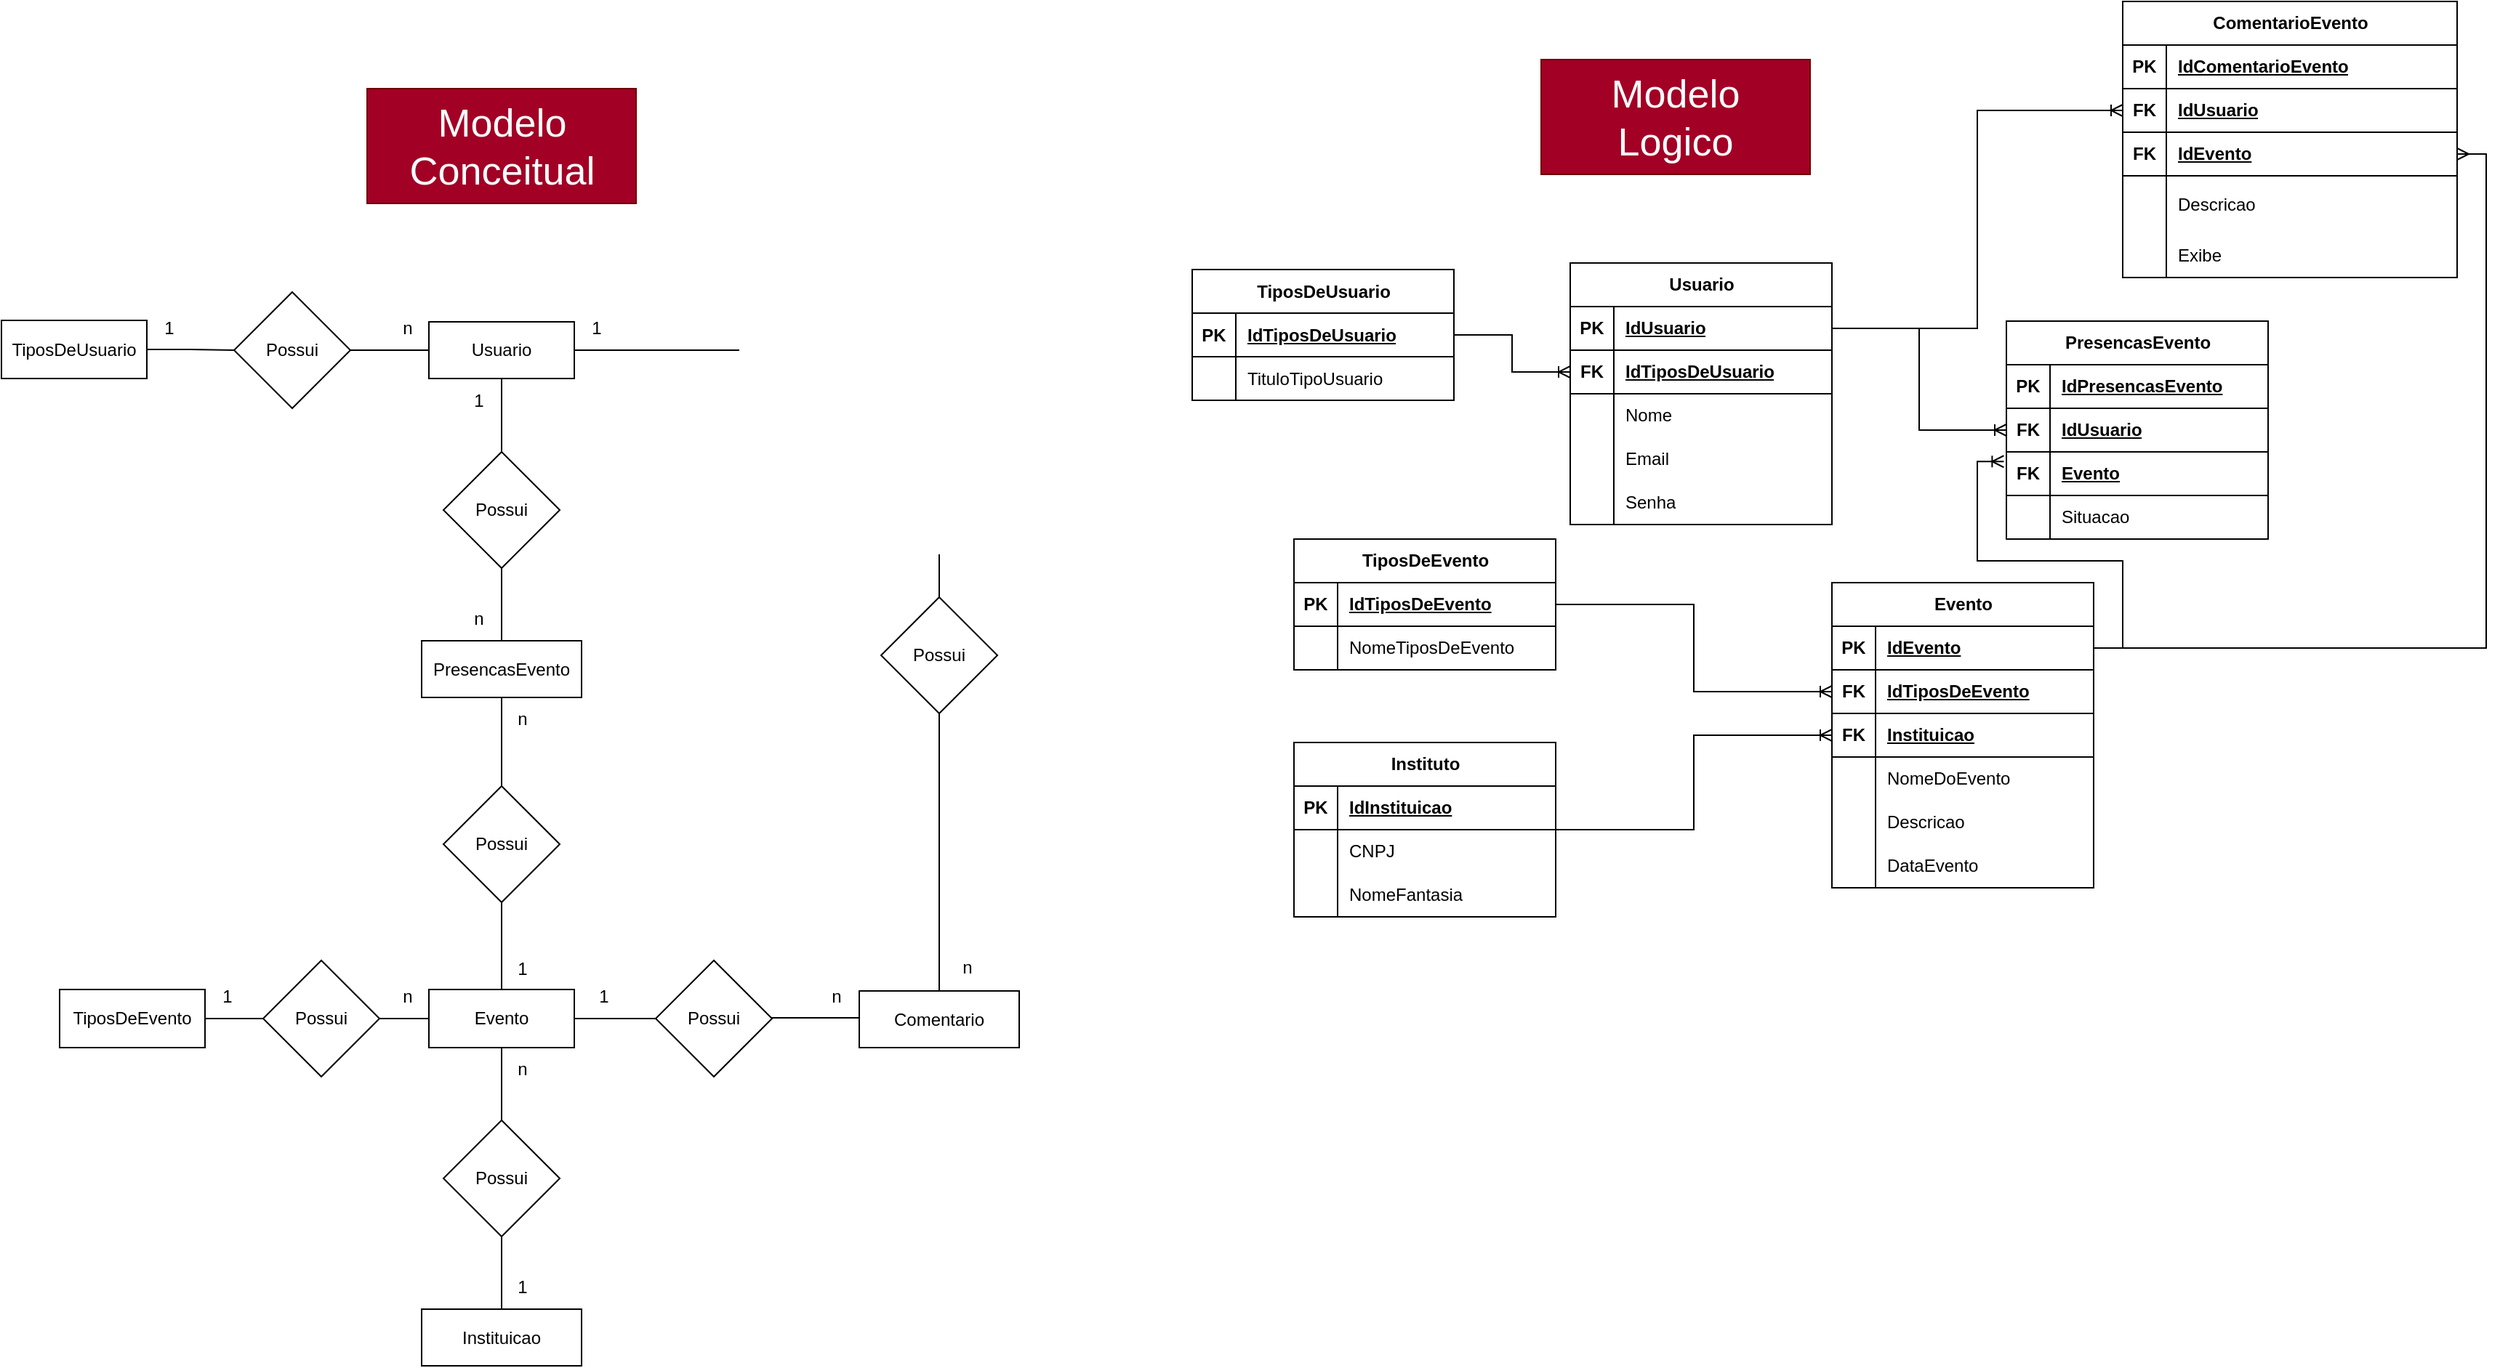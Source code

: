 <mxfile version="21.6.8" type="github">
  <diagram name="Página-1" id="d8sDsqXTczpJX6G6QmKE">
    <mxGraphModel dx="1439" dy="692" grid="1" gridSize="10" guides="1" tooltips="1" connect="1" arrows="1" fold="1" page="1" pageScale="1" pageWidth="827" pageHeight="1169" math="0" shadow="0">
      <root>
        <mxCell id="0" />
        <mxCell id="1" parent="0" />
        <mxCell id="JLOCqqnXtTtNqi-atfXU-24" style="edgeStyle=orthogonalEdgeStyle;rounded=0;orthogonalLoop=1;jettySize=auto;html=1;entryX=0.5;entryY=0;entryDx=0;entryDy=0;endArrow=none;endFill=0;" parent="1" source="JLOCqqnXtTtNqi-atfXU-1" target="JLOCqqnXtTtNqi-atfXU-23" edge="1">
          <mxGeometry relative="1" as="geometry" />
        </mxCell>
        <mxCell id="JLOCqqnXtTtNqi-atfXU-42" style="edgeStyle=orthogonalEdgeStyle;rounded=0;orthogonalLoop=1;jettySize=auto;html=1;entryX=0.5;entryY=0;entryDx=0;entryDy=0;endArrow=none;endFill=0;" parent="1" source="JLOCqqnXtTtNqi-atfXU-1" target="JLOCqqnXtTtNqi-atfXU-41" edge="1">
          <mxGeometry relative="1" as="geometry" />
        </mxCell>
        <mxCell id="JLOCqqnXtTtNqi-atfXU-1" value="Usuario" style="whiteSpace=wrap;html=1;align=center;" parent="1" vertex="1">
          <mxGeometry x="365" y="220.5" width="100" height="39" as="geometry" />
        </mxCell>
        <mxCell id="JLOCqqnXtTtNqi-atfXU-21" style="edgeStyle=orthogonalEdgeStyle;rounded=0;orthogonalLoop=1;jettySize=auto;html=1;endArrow=none;endFill=0;" parent="1" source="JLOCqqnXtTtNqi-atfXU-2" target="JLOCqqnXtTtNqi-atfXU-17" edge="1">
          <mxGeometry relative="1" as="geometry" />
        </mxCell>
        <mxCell id="JLOCqqnXtTtNqi-atfXU-2" value="TiposDeUsuario" style="whiteSpace=wrap;html=1;align=center;" parent="1" vertex="1">
          <mxGeometry x="71" y="219.5" width="100" height="40" as="geometry" />
        </mxCell>
        <mxCell id="JLOCqqnXtTtNqi-atfXU-30" style="edgeStyle=orthogonalEdgeStyle;rounded=0;orthogonalLoop=1;jettySize=auto;html=1;endArrow=none;endFill=0;" parent="1" source="JLOCqqnXtTtNqi-atfXU-3" target="JLOCqqnXtTtNqi-atfXU-29" edge="1">
          <mxGeometry relative="1" as="geometry" />
        </mxCell>
        <mxCell id="JLOCqqnXtTtNqi-atfXU-36" style="edgeStyle=orthogonalEdgeStyle;rounded=0;orthogonalLoop=1;jettySize=auto;html=1;entryX=0.5;entryY=0;entryDx=0;entryDy=0;endArrow=none;endFill=0;" parent="1" source="JLOCqqnXtTtNqi-atfXU-3" target="JLOCqqnXtTtNqi-atfXU-35" edge="1">
          <mxGeometry relative="1" as="geometry" />
        </mxCell>
        <mxCell id="JLOCqqnXtTtNqi-atfXU-3" value="Evento" style="whiteSpace=wrap;html=1;align=center;" parent="1" vertex="1">
          <mxGeometry x="365" y="680" width="100" height="40" as="geometry" />
        </mxCell>
        <mxCell id="JLOCqqnXtTtNqi-atfXU-31" style="edgeStyle=orthogonalEdgeStyle;rounded=0;orthogonalLoop=1;jettySize=auto;html=1;endArrow=none;endFill=0;" parent="1" source="JLOCqqnXtTtNqi-atfXU-4" target="JLOCqqnXtTtNqi-atfXU-29" edge="1">
          <mxGeometry relative="1" as="geometry" />
        </mxCell>
        <mxCell id="JLOCqqnXtTtNqi-atfXU-4" value="TiposDeEvento" style="whiteSpace=wrap;html=1;align=center;" parent="1" vertex="1">
          <mxGeometry x="111" y="680" width="100" height="40" as="geometry" />
        </mxCell>
        <mxCell id="JLOCqqnXtTtNqi-atfXU-27" style="edgeStyle=orthogonalEdgeStyle;rounded=0;orthogonalLoop=1;jettySize=auto;html=1;entryX=0.5;entryY=0;entryDx=0;entryDy=0;endArrow=none;endFill=0;" parent="1" source="JLOCqqnXtTtNqi-atfXU-5" target="JLOCqqnXtTtNqi-atfXU-26" edge="1">
          <mxGeometry relative="1" as="geometry" />
        </mxCell>
        <mxCell id="JLOCqqnXtTtNqi-atfXU-5" value="PresencasEvento" style="whiteSpace=wrap;html=1;align=center;" parent="1" vertex="1">
          <mxGeometry x="360" y="440" width="110" height="39" as="geometry" />
        </mxCell>
        <mxCell id="JLOCqqnXtTtNqi-atfXU-37" style="edgeStyle=orthogonalEdgeStyle;rounded=0;orthogonalLoop=1;jettySize=auto;html=1;entryX=0.5;entryY=1;entryDx=0;entryDy=0;endArrow=none;endFill=0;" parent="1" source="JLOCqqnXtTtNqi-atfXU-6" target="JLOCqqnXtTtNqi-atfXU-35" edge="1">
          <mxGeometry relative="1" as="geometry" />
        </mxCell>
        <mxCell id="JLOCqqnXtTtNqi-atfXU-6" value="Instituicao" style="whiteSpace=wrap;html=1;align=center;" parent="1" vertex="1">
          <mxGeometry x="360" y="900" width="110" height="39" as="geometry" />
        </mxCell>
        <mxCell id="JLOCqqnXtTtNqi-atfXU-40" style="edgeStyle=orthogonalEdgeStyle;rounded=0;orthogonalLoop=1;jettySize=auto;html=1;endArrow=none;endFill=0;" parent="1" target="JLOCqqnXtTtNqi-atfXU-38" edge="1">
          <mxGeometry relative="1" as="geometry">
            <mxPoint x="661" y="699.524" as="sourcePoint" />
          </mxGeometry>
        </mxCell>
        <mxCell id="JLOCqqnXtTtNqi-atfXU-16" value="Comentario" style="whiteSpace=wrap;html=1;align=center;" parent="1" vertex="1">
          <mxGeometry x="661" y="681" width="110" height="39" as="geometry" />
        </mxCell>
        <mxCell id="JLOCqqnXtTtNqi-atfXU-22" style="edgeStyle=orthogonalEdgeStyle;rounded=0;orthogonalLoop=1;jettySize=auto;html=1;endArrow=none;endFill=0;" parent="1" source="JLOCqqnXtTtNqi-atfXU-17" target="JLOCqqnXtTtNqi-atfXU-1" edge="1">
          <mxGeometry relative="1" as="geometry" />
        </mxCell>
        <mxCell id="JLOCqqnXtTtNqi-atfXU-17" value="Possui" style="rhombus;whiteSpace=wrap;html=1;" parent="1" vertex="1">
          <mxGeometry x="231" y="200" width="80" height="80" as="geometry" />
        </mxCell>
        <mxCell id="JLOCqqnXtTtNqi-atfXU-25" style="edgeStyle=orthogonalEdgeStyle;rounded=0;orthogonalLoop=1;jettySize=auto;html=1;entryX=0.5;entryY=0;entryDx=0;entryDy=0;endArrow=none;endFill=0;" parent="1" source="JLOCqqnXtTtNqi-atfXU-23" target="JLOCqqnXtTtNqi-atfXU-5" edge="1">
          <mxGeometry relative="1" as="geometry" />
        </mxCell>
        <mxCell id="JLOCqqnXtTtNqi-atfXU-23" value="Possui" style="rhombus;whiteSpace=wrap;html=1;" parent="1" vertex="1">
          <mxGeometry x="375" y="310" width="80" height="80" as="geometry" />
        </mxCell>
        <mxCell id="JLOCqqnXtTtNqi-atfXU-28" style="edgeStyle=orthogonalEdgeStyle;rounded=0;orthogonalLoop=1;jettySize=auto;html=1;endArrow=none;endFill=0;" parent="1" source="JLOCqqnXtTtNqi-atfXU-26" target="JLOCqqnXtTtNqi-atfXU-3" edge="1">
          <mxGeometry relative="1" as="geometry" />
        </mxCell>
        <mxCell id="JLOCqqnXtTtNqi-atfXU-26" value="Possui" style="rhombus;whiteSpace=wrap;html=1;" parent="1" vertex="1">
          <mxGeometry x="375" y="540" width="80" height="80" as="geometry" />
        </mxCell>
        <mxCell id="JLOCqqnXtTtNqi-atfXU-29" value="Possui" style="rhombus;whiteSpace=wrap;html=1;" parent="1" vertex="1">
          <mxGeometry x="251" y="660" width="80" height="80" as="geometry" />
        </mxCell>
        <mxCell id="JLOCqqnXtTtNqi-atfXU-35" value="Possui" style="rhombus;whiteSpace=wrap;html=1;" parent="1" vertex="1">
          <mxGeometry x="375" y="770" width="80" height="80" as="geometry" />
        </mxCell>
        <mxCell id="JLOCqqnXtTtNqi-atfXU-39" style="edgeStyle=orthogonalEdgeStyle;rounded=0;orthogonalLoop=1;jettySize=auto;html=1;entryX=1;entryY=0.5;entryDx=0;entryDy=0;endArrow=none;endFill=0;" parent="1" source="JLOCqqnXtTtNqi-atfXU-38" target="JLOCqqnXtTtNqi-atfXU-3" edge="1">
          <mxGeometry relative="1" as="geometry" />
        </mxCell>
        <mxCell id="JLOCqqnXtTtNqi-atfXU-38" value="Possui" style="rhombus;whiteSpace=wrap;html=1;" parent="1" vertex="1">
          <mxGeometry x="521" y="660" width="80" height="80" as="geometry" />
        </mxCell>
        <mxCell id="JLOCqqnXtTtNqi-atfXU-43" style="edgeStyle=orthogonalEdgeStyle;rounded=0;orthogonalLoop=1;jettySize=auto;html=1;endArrow=none;endFill=0;entryX=0.5;entryY=0;entryDx=0;entryDy=0;" parent="1" source="JLOCqqnXtTtNqi-atfXU-41" target="JLOCqqnXtTtNqi-atfXU-16" edge="1">
          <mxGeometry relative="1" as="geometry">
            <mxPoint x="716" y="640" as="targetPoint" />
          </mxGeometry>
        </mxCell>
        <mxCell id="JLOCqqnXtTtNqi-atfXU-41" value="Possui" style="rhombus;whiteSpace=wrap;html=1;" parent="1" vertex="1">
          <mxGeometry x="676" y="410" width="80" height="80" as="geometry" />
        </mxCell>
        <mxCell id="JLOCqqnXtTtNqi-atfXU-157" value="n" style="text;html=1;align=center;verticalAlign=middle;resizable=0;points=[];autosize=1;strokeColor=none;fillColor=none;" parent="1" vertex="1">
          <mxGeometry x="335" y="210" width="30" height="30" as="geometry" />
        </mxCell>
        <mxCell id="JLOCqqnXtTtNqi-atfXU-158" value="1" style="text;html=1;align=center;verticalAlign=middle;resizable=0;points=[];autosize=1;strokeColor=none;fillColor=none;" parent="1" vertex="1">
          <mxGeometry x="171" y="210" width="30" height="30" as="geometry" />
        </mxCell>
        <mxCell id="JLOCqqnXtTtNqi-atfXU-160" value="n" style="text;html=1;align=center;verticalAlign=middle;resizable=0;points=[];autosize=1;strokeColor=none;fillColor=none;" parent="1" vertex="1">
          <mxGeometry x="384" y="410" width="30" height="30" as="geometry" />
        </mxCell>
        <mxCell id="JLOCqqnXtTtNqi-atfXU-161" value="1" style="text;html=1;align=center;verticalAlign=middle;resizable=0;points=[];autosize=1;strokeColor=none;fillColor=none;" parent="1" vertex="1">
          <mxGeometry x="384" y="259.5" width="30" height="30" as="geometry" />
        </mxCell>
        <mxCell id="JLOCqqnXtTtNqi-atfXU-162" value="n" style="text;html=1;align=center;verticalAlign=middle;resizable=0;points=[];autosize=1;strokeColor=none;fillColor=none;" parent="1" vertex="1">
          <mxGeometry x="414" y="479" width="30" height="30" as="geometry" />
        </mxCell>
        <mxCell id="JLOCqqnXtTtNqi-atfXU-163" value="1" style="text;html=1;align=center;verticalAlign=middle;resizable=0;points=[];autosize=1;strokeColor=none;fillColor=none;" parent="1" vertex="1">
          <mxGeometry x="414" y="651" width="30" height="30" as="geometry" />
        </mxCell>
        <mxCell id="JLOCqqnXtTtNqi-atfXU-164" value="n" style="text;html=1;align=center;verticalAlign=middle;resizable=0;points=[];autosize=1;strokeColor=none;fillColor=none;" parent="1" vertex="1">
          <mxGeometry x="335" y="670" width="30" height="30" as="geometry" />
        </mxCell>
        <mxCell id="JLOCqqnXtTtNqi-atfXU-165" value="1" style="text;html=1;align=center;verticalAlign=middle;resizable=0;points=[];autosize=1;strokeColor=none;fillColor=none;" parent="1" vertex="1">
          <mxGeometry x="211" y="670" width="30" height="30" as="geometry" />
        </mxCell>
        <mxCell id="JLOCqqnXtTtNqi-atfXU-166" value="1" style="text;html=1;align=center;verticalAlign=middle;resizable=0;points=[];autosize=1;strokeColor=none;fillColor=none;" parent="1" vertex="1">
          <mxGeometry x="414" y="870" width="30" height="30" as="geometry" />
        </mxCell>
        <mxCell id="JLOCqqnXtTtNqi-atfXU-167" value="n" style="text;html=1;align=center;verticalAlign=middle;resizable=0;points=[];autosize=1;strokeColor=none;fillColor=none;" parent="1" vertex="1">
          <mxGeometry x="413.5" y="720" width="30" height="30" as="geometry" />
        </mxCell>
        <mxCell id="JLOCqqnXtTtNqi-atfXU-168" value="n" style="text;html=1;align=center;verticalAlign=middle;resizable=0;points=[];autosize=1;strokeColor=none;fillColor=none;" parent="1" vertex="1">
          <mxGeometry x="630" y="670" width="30" height="30" as="geometry" />
        </mxCell>
        <mxCell id="JLOCqqnXtTtNqi-atfXU-170" value="1" style="text;html=1;align=center;verticalAlign=middle;resizable=0;points=[];autosize=1;strokeColor=none;fillColor=none;" parent="1" vertex="1">
          <mxGeometry x="470" y="670" width="30" height="30" as="geometry" />
        </mxCell>
        <mxCell id="JLOCqqnXtTtNqi-atfXU-171" value="1" style="text;html=1;align=center;verticalAlign=middle;resizable=0;points=[];autosize=1;strokeColor=none;fillColor=none;" parent="1" vertex="1">
          <mxGeometry x="465" y="210" width="30" height="30" as="geometry" />
        </mxCell>
        <mxCell id="JLOCqqnXtTtNqi-atfXU-172" value="n" style="text;html=1;align=center;verticalAlign=middle;resizable=0;points=[];autosize=1;strokeColor=none;fillColor=none;" parent="1" vertex="1">
          <mxGeometry x="720" y="650" width="30" height="30" as="geometry" />
        </mxCell>
        <mxCell id="JLOCqqnXtTtNqi-atfXU-173" value="Modelo Conceitual" style="whiteSpace=wrap;html=1;align=center;fontSize=27;fillColor=#a20025;fontColor=#ffffff;strokeColor=#6F0000;" parent="1" vertex="1">
          <mxGeometry x="322.5" y="60" width="185" height="79" as="geometry" />
        </mxCell>
        <mxCell id="JLOCqqnXtTtNqi-atfXU-175" value="TiposDeUsuario" style="shape=table;startSize=30;container=1;collapsible=1;childLayout=tableLayout;fixedRows=1;rowLines=0;fontStyle=1;align=center;resizeLast=1;html=1;" parent="1" vertex="1">
          <mxGeometry x="890" y="184.5" width="180" height="90" as="geometry" />
        </mxCell>
        <mxCell id="JLOCqqnXtTtNqi-atfXU-176" value="" style="shape=tableRow;horizontal=0;startSize=0;swimlaneHead=0;swimlaneBody=0;fillColor=none;collapsible=0;dropTarget=0;points=[[0,0.5],[1,0.5]];portConstraint=eastwest;top=0;left=0;right=0;bottom=1;" parent="JLOCqqnXtTtNqi-atfXU-175" vertex="1">
          <mxGeometry y="30" width="180" height="30" as="geometry" />
        </mxCell>
        <mxCell id="JLOCqqnXtTtNqi-atfXU-177" value="PK" style="shape=partialRectangle;connectable=0;fillColor=none;top=0;left=0;bottom=0;right=0;fontStyle=1;overflow=hidden;whiteSpace=wrap;html=1;" parent="JLOCqqnXtTtNqi-atfXU-176" vertex="1">
          <mxGeometry width="30" height="30" as="geometry">
            <mxRectangle width="30" height="30" as="alternateBounds" />
          </mxGeometry>
        </mxCell>
        <mxCell id="JLOCqqnXtTtNqi-atfXU-178" value="IdTiposDeUsuario" style="shape=partialRectangle;connectable=0;fillColor=none;top=0;left=0;bottom=0;right=0;align=left;spacingLeft=6;fontStyle=5;overflow=hidden;whiteSpace=wrap;html=1;" parent="JLOCqqnXtTtNqi-atfXU-176" vertex="1">
          <mxGeometry x="30" width="150" height="30" as="geometry">
            <mxRectangle width="150" height="30" as="alternateBounds" />
          </mxGeometry>
        </mxCell>
        <mxCell id="JLOCqqnXtTtNqi-atfXU-188" style="shape=tableRow;horizontal=0;startSize=0;swimlaneHead=0;swimlaneBody=0;fillColor=none;collapsible=0;dropTarget=0;points=[[0,0.5],[1,0.5]];portConstraint=eastwest;top=0;left=0;right=0;bottom=0;" parent="JLOCqqnXtTtNqi-atfXU-175" vertex="1">
          <mxGeometry y="60" width="180" height="30" as="geometry" />
        </mxCell>
        <mxCell id="JLOCqqnXtTtNqi-atfXU-189" style="shape=partialRectangle;connectable=0;fillColor=none;top=0;left=0;bottom=0;right=0;editable=1;overflow=hidden;whiteSpace=wrap;html=1;" parent="JLOCqqnXtTtNqi-atfXU-188" vertex="1">
          <mxGeometry width="30" height="30" as="geometry">
            <mxRectangle width="30" height="30" as="alternateBounds" />
          </mxGeometry>
        </mxCell>
        <mxCell id="JLOCqqnXtTtNqi-atfXU-190" value="TituloTipoUsuario" style="shape=partialRectangle;connectable=0;fillColor=none;top=0;left=0;bottom=0;right=0;align=left;spacingLeft=6;overflow=hidden;whiteSpace=wrap;html=1;" parent="JLOCqqnXtTtNqi-atfXU-188" vertex="1">
          <mxGeometry x="30" width="150" height="30" as="geometry">
            <mxRectangle width="150" height="30" as="alternateBounds" />
          </mxGeometry>
        </mxCell>
        <mxCell id="JLOCqqnXtTtNqi-atfXU-191" value="Usuario" style="shape=table;startSize=30;container=1;collapsible=1;childLayout=tableLayout;fixedRows=1;rowLines=0;fontStyle=1;align=center;resizeLast=1;html=1;" parent="1" vertex="1">
          <mxGeometry x="1150" y="180" width="180" height="180" as="geometry" />
        </mxCell>
        <mxCell id="JLOCqqnXtTtNqi-atfXU-192" value="" style="shape=tableRow;horizontal=0;startSize=0;swimlaneHead=0;swimlaneBody=0;fillColor=none;collapsible=0;dropTarget=0;points=[[0,0.5],[1,0.5]];portConstraint=eastwest;top=0;left=0;right=0;bottom=1;" parent="JLOCqqnXtTtNqi-atfXU-191" vertex="1">
          <mxGeometry y="30" width="180" height="30" as="geometry" />
        </mxCell>
        <mxCell id="JLOCqqnXtTtNqi-atfXU-193" value="PK" style="shape=partialRectangle;connectable=0;fillColor=none;top=0;left=0;bottom=0;right=0;fontStyle=1;overflow=hidden;whiteSpace=wrap;html=1;" parent="JLOCqqnXtTtNqi-atfXU-192" vertex="1">
          <mxGeometry width="30" height="30" as="geometry">
            <mxRectangle width="30" height="30" as="alternateBounds" />
          </mxGeometry>
        </mxCell>
        <mxCell id="JLOCqqnXtTtNqi-atfXU-194" value="IdUsuario" style="shape=partialRectangle;connectable=0;fillColor=none;top=0;left=0;bottom=0;right=0;align=left;spacingLeft=6;fontStyle=5;overflow=hidden;whiteSpace=wrap;html=1;" parent="JLOCqqnXtTtNqi-atfXU-192" vertex="1">
          <mxGeometry x="30" width="150" height="30" as="geometry">
            <mxRectangle width="150" height="30" as="alternateBounds" />
          </mxGeometry>
        </mxCell>
        <mxCell id="JLOCqqnXtTtNqi-atfXU-201" style="shape=tableRow;horizontal=0;startSize=0;swimlaneHead=0;swimlaneBody=0;fillColor=none;collapsible=0;dropTarget=0;points=[[0,0.5],[1,0.5]];portConstraint=eastwest;top=0;left=0;right=0;bottom=1;" parent="JLOCqqnXtTtNqi-atfXU-191" vertex="1">
          <mxGeometry y="60" width="180" height="30" as="geometry" />
        </mxCell>
        <mxCell id="JLOCqqnXtTtNqi-atfXU-202" value="FK" style="shape=partialRectangle;connectable=0;fillColor=none;top=0;left=0;bottom=0;right=0;fontStyle=1;overflow=hidden;whiteSpace=wrap;html=1;" parent="JLOCqqnXtTtNqi-atfXU-201" vertex="1">
          <mxGeometry width="30" height="30" as="geometry">
            <mxRectangle width="30" height="30" as="alternateBounds" />
          </mxGeometry>
        </mxCell>
        <mxCell id="JLOCqqnXtTtNqi-atfXU-203" value="IdTiposDeUsuario" style="shape=partialRectangle;connectable=0;fillColor=none;top=0;left=0;bottom=0;right=0;align=left;spacingLeft=6;fontStyle=5;overflow=hidden;whiteSpace=wrap;html=1;" parent="JLOCqqnXtTtNqi-atfXU-201" vertex="1">
          <mxGeometry x="30" width="150" height="30" as="geometry">
            <mxRectangle width="150" height="30" as="alternateBounds" />
          </mxGeometry>
        </mxCell>
        <mxCell id="JLOCqqnXtTtNqi-atfXU-195" style="shape=tableRow;horizontal=0;startSize=0;swimlaneHead=0;swimlaneBody=0;fillColor=none;collapsible=0;dropTarget=0;points=[[0,0.5],[1,0.5]];portConstraint=eastwest;top=0;left=0;right=0;bottom=0;" parent="JLOCqqnXtTtNqi-atfXU-191" vertex="1">
          <mxGeometry y="90" width="180" height="30" as="geometry" />
        </mxCell>
        <mxCell id="JLOCqqnXtTtNqi-atfXU-196" style="shape=partialRectangle;connectable=0;fillColor=none;top=0;left=0;bottom=0;right=0;editable=1;overflow=hidden;whiteSpace=wrap;html=1;" parent="JLOCqqnXtTtNqi-atfXU-195" vertex="1">
          <mxGeometry width="30" height="30" as="geometry">
            <mxRectangle width="30" height="30" as="alternateBounds" />
          </mxGeometry>
        </mxCell>
        <mxCell id="JLOCqqnXtTtNqi-atfXU-197" value="Nome" style="shape=partialRectangle;connectable=0;fillColor=none;top=0;left=0;bottom=0;right=0;align=left;spacingLeft=6;overflow=hidden;whiteSpace=wrap;html=1;" parent="JLOCqqnXtTtNqi-atfXU-195" vertex="1">
          <mxGeometry x="30" width="150" height="30" as="geometry">
            <mxRectangle width="150" height="30" as="alternateBounds" />
          </mxGeometry>
        </mxCell>
        <mxCell id="JLOCqqnXtTtNqi-atfXU-217" style="shape=tableRow;horizontal=0;startSize=0;swimlaneHead=0;swimlaneBody=0;fillColor=none;collapsible=0;dropTarget=0;points=[[0,0.5],[1,0.5]];portConstraint=eastwest;top=0;left=0;right=0;bottom=0;" parent="JLOCqqnXtTtNqi-atfXU-191" vertex="1">
          <mxGeometry y="120" width="180" height="30" as="geometry" />
        </mxCell>
        <mxCell id="JLOCqqnXtTtNqi-atfXU-218" style="shape=partialRectangle;connectable=0;fillColor=none;top=0;left=0;bottom=0;right=0;editable=1;overflow=hidden;whiteSpace=wrap;html=1;" parent="JLOCqqnXtTtNqi-atfXU-217" vertex="1">
          <mxGeometry width="30" height="30" as="geometry">
            <mxRectangle width="30" height="30" as="alternateBounds" />
          </mxGeometry>
        </mxCell>
        <mxCell id="JLOCqqnXtTtNqi-atfXU-219" value="Email" style="shape=partialRectangle;connectable=0;fillColor=none;top=0;left=0;bottom=0;right=0;align=left;spacingLeft=6;overflow=hidden;whiteSpace=wrap;html=1;" parent="JLOCqqnXtTtNqi-atfXU-217" vertex="1">
          <mxGeometry x="30" width="150" height="30" as="geometry">
            <mxRectangle width="150" height="30" as="alternateBounds" />
          </mxGeometry>
        </mxCell>
        <mxCell id="JLOCqqnXtTtNqi-atfXU-220" style="shape=tableRow;horizontal=0;startSize=0;swimlaneHead=0;swimlaneBody=0;fillColor=none;collapsible=0;dropTarget=0;points=[[0,0.5],[1,0.5]];portConstraint=eastwest;top=0;left=0;right=0;bottom=0;" parent="JLOCqqnXtTtNqi-atfXU-191" vertex="1">
          <mxGeometry y="150" width="180" height="30" as="geometry" />
        </mxCell>
        <mxCell id="JLOCqqnXtTtNqi-atfXU-221" style="shape=partialRectangle;connectable=0;fillColor=none;top=0;left=0;bottom=0;right=0;editable=1;overflow=hidden;whiteSpace=wrap;html=1;" parent="JLOCqqnXtTtNqi-atfXU-220" vertex="1">
          <mxGeometry width="30" height="30" as="geometry">
            <mxRectangle width="30" height="30" as="alternateBounds" />
          </mxGeometry>
        </mxCell>
        <mxCell id="JLOCqqnXtTtNqi-atfXU-222" value="Senha" style="shape=partialRectangle;connectable=0;fillColor=none;top=0;left=0;bottom=0;right=0;align=left;spacingLeft=6;overflow=hidden;whiteSpace=wrap;html=1;" parent="JLOCqqnXtTtNqi-atfXU-220" vertex="1">
          <mxGeometry x="30" width="150" height="30" as="geometry">
            <mxRectangle width="150" height="30" as="alternateBounds" />
          </mxGeometry>
        </mxCell>
        <mxCell id="JLOCqqnXtTtNqi-atfXU-207" value="PresencasEvento" style="shape=table;startSize=30;container=1;collapsible=1;childLayout=tableLayout;fixedRows=1;rowLines=0;fontStyle=1;align=center;resizeLast=1;html=1;" parent="1" vertex="1">
          <mxGeometry x="1450" y="220" width="180" height="150" as="geometry" />
        </mxCell>
        <mxCell id="JLOCqqnXtTtNqi-atfXU-208" value="" style="shape=tableRow;horizontal=0;startSize=0;swimlaneHead=0;swimlaneBody=0;fillColor=none;collapsible=0;dropTarget=0;points=[[0,0.5],[1,0.5]];portConstraint=eastwest;top=0;left=0;right=0;bottom=1;" parent="JLOCqqnXtTtNqi-atfXU-207" vertex="1">
          <mxGeometry y="30" width="180" height="30" as="geometry" />
        </mxCell>
        <mxCell id="JLOCqqnXtTtNqi-atfXU-209" value="PK" style="shape=partialRectangle;connectable=0;fillColor=none;top=0;left=0;bottom=0;right=0;fontStyle=1;overflow=hidden;whiteSpace=wrap;html=1;" parent="JLOCqqnXtTtNqi-atfXU-208" vertex="1">
          <mxGeometry width="30" height="30" as="geometry">
            <mxRectangle width="30" height="30" as="alternateBounds" />
          </mxGeometry>
        </mxCell>
        <mxCell id="JLOCqqnXtTtNqi-atfXU-210" value="IdPresencasEvento" style="shape=partialRectangle;connectable=0;fillColor=none;top=0;left=0;bottom=0;right=0;align=left;spacingLeft=6;fontStyle=5;overflow=hidden;whiteSpace=wrap;html=1;" parent="JLOCqqnXtTtNqi-atfXU-208" vertex="1">
          <mxGeometry x="30" width="150" height="30" as="geometry">
            <mxRectangle width="150" height="30" as="alternateBounds" />
          </mxGeometry>
        </mxCell>
        <mxCell id="JLOCqqnXtTtNqi-atfXU-211" style="shape=tableRow;horizontal=0;startSize=0;swimlaneHead=0;swimlaneBody=0;fillColor=none;collapsible=0;dropTarget=0;points=[[0,0.5],[1,0.5]];portConstraint=eastwest;top=0;left=0;right=0;bottom=1;" parent="JLOCqqnXtTtNqi-atfXU-207" vertex="1">
          <mxGeometry y="60" width="180" height="30" as="geometry" />
        </mxCell>
        <mxCell id="JLOCqqnXtTtNqi-atfXU-212" value="FK" style="shape=partialRectangle;connectable=0;fillColor=none;top=0;left=0;bottom=0;right=0;fontStyle=1;overflow=hidden;whiteSpace=wrap;html=1;" parent="JLOCqqnXtTtNqi-atfXU-211" vertex="1">
          <mxGeometry width="30" height="30" as="geometry">
            <mxRectangle width="30" height="30" as="alternateBounds" />
          </mxGeometry>
        </mxCell>
        <mxCell id="JLOCqqnXtTtNqi-atfXU-213" value="IdUsuario" style="shape=partialRectangle;connectable=0;fillColor=none;top=0;left=0;bottom=0;right=0;align=left;spacingLeft=6;fontStyle=5;overflow=hidden;whiteSpace=wrap;html=1;" parent="JLOCqqnXtTtNqi-atfXU-211" vertex="1">
          <mxGeometry x="30" width="150" height="30" as="geometry">
            <mxRectangle width="150" height="30" as="alternateBounds" />
          </mxGeometry>
        </mxCell>
        <mxCell id="JLOCqqnXtTtNqi-atfXU-226" style="shape=tableRow;horizontal=0;startSize=0;swimlaneHead=0;swimlaneBody=0;fillColor=none;collapsible=0;dropTarget=0;points=[[0,0.5],[1,0.5]];portConstraint=eastwest;top=0;left=0;right=0;bottom=1;" parent="JLOCqqnXtTtNqi-atfXU-207" vertex="1">
          <mxGeometry y="90" width="180" height="30" as="geometry" />
        </mxCell>
        <mxCell id="JLOCqqnXtTtNqi-atfXU-227" value="FK" style="shape=partialRectangle;connectable=0;fillColor=none;top=0;left=0;bottom=0;right=0;fontStyle=1;overflow=hidden;whiteSpace=wrap;html=1;" parent="JLOCqqnXtTtNqi-atfXU-226" vertex="1">
          <mxGeometry width="30" height="30" as="geometry">
            <mxRectangle width="30" height="30" as="alternateBounds" />
          </mxGeometry>
        </mxCell>
        <mxCell id="JLOCqqnXtTtNqi-atfXU-228" value="Evento" style="shape=partialRectangle;connectable=0;fillColor=none;top=0;left=0;bottom=0;right=0;align=left;spacingLeft=6;fontStyle=5;overflow=hidden;whiteSpace=wrap;html=1;" parent="JLOCqqnXtTtNqi-atfXU-226" vertex="1">
          <mxGeometry x="30" width="150" height="30" as="geometry">
            <mxRectangle width="150" height="30" as="alternateBounds" />
          </mxGeometry>
        </mxCell>
        <mxCell id="JLOCqqnXtTtNqi-atfXU-214" style="shape=tableRow;horizontal=0;startSize=0;swimlaneHead=0;swimlaneBody=0;fillColor=none;collapsible=0;dropTarget=0;points=[[0,0.5],[1,0.5]];portConstraint=eastwest;top=0;left=0;right=0;bottom=0;" parent="JLOCqqnXtTtNqi-atfXU-207" vertex="1">
          <mxGeometry y="120" width="180" height="30" as="geometry" />
        </mxCell>
        <mxCell id="JLOCqqnXtTtNqi-atfXU-215" style="shape=partialRectangle;connectable=0;fillColor=none;top=0;left=0;bottom=0;right=0;editable=1;overflow=hidden;whiteSpace=wrap;html=1;" parent="JLOCqqnXtTtNqi-atfXU-214" vertex="1">
          <mxGeometry width="30" height="30" as="geometry">
            <mxRectangle width="30" height="30" as="alternateBounds" />
          </mxGeometry>
        </mxCell>
        <mxCell id="JLOCqqnXtTtNqi-atfXU-216" value="Situacao" style="shape=partialRectangle;connectable=0;fillColor=none;top=0;left=0;bottom=0;right=0;align=left;spacingLeft=6;overflow=hidden;whiteSpace=wrap;html=1;" parent="JLOCqqnXtTtNqi-atfXU-214" vertex="1">
          <mxGeometry x="30" width="150" height="30" as="geometry">
            <mxRectangle width="150" height="30" as="alternateBounds" />
          </mxGeometry>
        </mxCell>
        <mxCell id="JLOCqqnXtTtNqi-atfXU-224" style="edgeStyle=orthogonalEdgeStyle;rounded=0;orthogonalLoop=1;jettySize=auto;html=1;entryX=0;entryY=0.5;entryDx=0;entryDy=0;endArrow=ERoneToMany;endFill=0;" parent="1" source="JLOCqqnXtTtNqi-atfXU-176" target="JLOCqqnXtTtNqi-atfXU-201" edge="1">
          <mxGeometry relative="1" as="geometry" />
        </mxCell>
        <mxCell id="JLOCqqnXtTtNqi-atfXU-225" style="edgeStyle=orthogonalEdgeStyle;rounded=0;orthogonalLoop=1;jettySize=auto;html=1;entryX=0;entryY=0.5;entryDx=0;entryDy=0;endArrow=ERoneToMany;endFill=0;" parent="1" source="JLOCqqnXtTtNqi-atfXU-192" target="JLOCqqnXtTtNqi-atfXU-211" edge="1">
          <mxGeometry relative="1" as="geometry" />
        </mxCell>
        <mxCell id="JLOCqqnXtTtNqi-atfXU-229" value="Evento" style="shape=table;startSize=30;container=1;collapsible=1;childLayout=tableLayout;fixedRows=1;rowLines=0;fontStyle=1;align=center;resizeLast=1;html=1;" parent="1" vertex="1">
          <mxGeometry x="1330" y="400" width="180" height="210" as="geometry" />
        </mxCell>
        <mxCell id="JLOCqqnXtTtNqi-atfXU-242" value="" style="shape=tableRow;horizontal=0;startSize=0;swimlaneHead=0;swimlaneBody=0;fillColor=none;collapsible=0;dropTarget=0;points=[[0,0.5],[1,0.5]];portConstraint=eastwest;top=0;left=0;right=0;bottom=1;" parent="JLOCqqnXtTtNqi-atfXU-229" vertex="1">
          <mxGeometry y="30" width="180" height="30" as="geometry" />
        </mxCell>
        <mxCell id="JLOCqqnXtTtNqi-atfXU-243" value="PK" style="shape=partialRectangle;connectable=0;fillColor=none;top=0;left=0;bottom=0;right=0;fontStyle=1;overflow=hidden;whiteSpace=wrap;html=1;" parent="JLOCqqnXtTtNqi-atfXU-242" vertex="1">
          <mxGeometry width="30" height="30" as="geometry">
            <mxRectangle width="30" height="30" as="alternateBounds" />
          </mxGeometry>
        </mxCell>
        <mxCell id="JLOCqqnXtTtNqi-atfXU-244" value="IdEvento" style="shape=partialRectangle;connectable=0;fillColor=none;top=0;left=0;bottom=0;right=0;align=left;spacingLeft=6;fontStyle=5;overflow=hidden;whiteSpace=wrap;html=1;" parent="JLOCqqnXtTtNqi-atfXU-242" vertex="1">
          <mxGeometry x="30" width="150" height="30" as="geometry">
            <mxRectangle width="150" height="30" as="alternateBounds" />
          </mxGeometry>
        </mxCell>
        <mxCell id="JLOCqqnXtTtNqi-atfXU-233" style="shape=tableRow;horizontal=0;startSize=0;swimlaneHead=0;swimlaneBody=0;fillColor=none;collapsible=0;dropTarget=0;points=[[0,0.5],[1,0.5]];portConstraint=eastwest;top=0;left=0;right=0;bottom=1;" parent="JLOCqqnXtTtNqi-atfXU-229" vertex="1">
          <mxGeometry y="60" width="180" height="30" as="geometry" />
        </mxCell>
        <mxCell id="JLOCqqnXtTtNqi-atfXU-234" value="FK" style="shape=partialRectangle;connectable=0;fillColor=none;top=0;left=0;bottom=0;right=0;fontStyle=1;overflow=hidden;whiteSpace=wrap;html=1;" parent="JLOCqqnXtTtNqi-atfXU-233" vertex="1">
          <mxGeometry width="30" height="30" as="geometry">
            <mxRectangle width="30" height="30" as="alternateBounds" />
          </mxGeometry>
        </mxCell>
        <mxCell id="JLOCqqnXtTtNqi-atfXU-235" value="IdTiposDeEvento" style="shape=partialRectangle;connectable=0;fillColor=none;top=0;left=0;bottom=0;right=0;align=left;spacingLeft=6;fontStyle=5;overflow=hidden;whiteSpace=wrap;html=1;" parent="JLOCqqnXtTtNqi-atfXU-233" vertex="1">
          <mxGeometry x="30" width="150" height="30" as="geometry">
            <mxRectangle width="150" height="30" as="alternateBounds" />
          </mxGeometry>
        </mxCell>
        <mxCell id="JLOCqqnXtTtNqi-atfXU-247" style="shape=tableRow;horizontal=0;startSize=0;swimlaneHead=0;swimlaneBody=0;fillColor=none;collapsible=0;dropTarget=0;points=[[0,0.5],[1,0.5]];portConstraint=eastwest;top=0;left=0;right=0;bottom=1;" parent="JLOCqqnXtTtNqi-atfXU-229" vertex="1">
          <mxGeometry y="90" width="180" height="30" as="geometry" />
        </mxCell>
        <mxCell id="JLOCqqnXtTtNqi-atfXU-248" value="FK" style="shape=partialRectangle;connectable=0;fillColor=none;top=0;left=0;bottom=0;right=0;fontStyle=1;overflow=hidden;whiteSpace=wrap;html=1;" parent="JLOCqqnXtTtNqi-atfXU-247" vertex="1">
          <mxGeometry width="30" height="30" as="geometry">
            <mxRectangle width="30" height="30" as="alternateBounds" />
          </mxGeometry>
        </mxCell>
        <mxCell id="JLOCqqnXtTtNqi-atfXU-249" value="Instituicao" style="shape=partialRectangle;connectable=0;fillColor=none;top=0;left=0;bottom=0;right=0;align=left;spacingLeft=6;fontStyle=5;overflow=hidden;whiteSpace=wrap;html=1;" parent="JLOCqqnXtTtNqi-atfXU-247" vertex="1">
          <mxGeometry x="30" width="150" height="30" as="geometry">
            <mxRectangle width="150" height="30" as="alternateBounds" />
          </mxGeometry>
        </mxCell>
        <mxCell id="JLOCqqnXtTtNqi-atfXU-239" style="shape=tableRow;horizontal=0;startSize=0;swimlaneHead=0;swimlaneBody=0;fillColor=none;collapsible=0;dropTarget=0;points=[[0,0.5],[1,0.5]];portConstraint=eastwest;top=0;left=0;right=0;bottom=0;" parent="JLOCqqnXtTtNqi-atfXU-229" vertex="1">
          <mxGeometry y="120" width="180" height="30" as="geometry" />
        </mxCell>
        <mxCell id="JLOCqqnXtTtNqi-atfXU-240" style="shape=partialRectangle;connectable=0;fillColor=none;top=0;left=0;bottom=0;right=0;editable=1;overflow=hidden;whiteSpace=wrap;html=1;" parent="JLOCqqnXtTtNqi-atfXU-239" vertex="1">
          <mxGeometry width="30" height="30" as="geometry">
            <mxRectangle width="30" height="30" as="alternateBounds" />
          </mxGeometry>
        </mxCell>
        <mxCell id="JLOCqqnXtTtNqi-atfXU-241" value="NomeDoEvento" style="shape=partialRectangle;connectable=0;fillColor=none;top=0;left=0;bottom=0;right=0;align=left;spacingLeft=6;overflow=hidden;whiteSpace=wrap;html=1;" parent="JLOCqqnXtTtNqi-atfXU-239" vertex="1">
          <mxGeometry x="30" width="150" height="30" as="geometry">
            <mxRectangle width="150" height="30" as="alternateBounds" />
          </mxGeometry>
        </mxCell>
        <mxCell id="JLOCqqnXtTtNqi-atfXU-270" style="shape=tableRow;horizontal=0;startSize=0;swimlaneHead=0;swimlaneBody=0;fillColor=none;collapsible=0;dropTarget=0;points=[[0,0.5],[1,0.5]];portConstraint=eastwest;top=0;left=0;right=0;bottom=0;" parent="JLOCqqnXtTtNqi-atfXU-229" vertex="1">
          <mxGeometry y="150" width="180" height="30" as="geometry" />
        </mxCell>
        <mxCell id="JLOCqqnXtTtNqi-atfXU-271" style="shape=partialRectangle;connectable=0;fillColor=none;top=0;left=0;bottom=0;right=0;editable=1;overflow=hidden;whiteSpace=wrap;html=1;" parent="JLOCqqnXtTtNqi-atfXU-270" vertex="1">
          <mxGeometry width="30" height="30" as="geometry">
            <mxRectangle width="30" height="30" as="alternateBounds" />
          </mxGeometry>
        </mxCell>
        <mxCell id="JLOCqqnXtTtNqi-atfXU-272" value="Descricao" style="shape=partialRectangle;connectable=0;fillColor=none;top=0;left=0;bottom=0;right=0;align=left;spacingLeft=6;overflow=hidden;whiteSpace=wrap;html=1;" parent="JLOCqqnXtTtNqi-atfXU-270" vertex="1">
          <mxGeometry x="30" width="150" height="30" as="geometry">
            <mxRectangle width="150" height="30" as="alternateBounds" />
          </mxGeometry>
        </mxCell>
        <mxCell id="JLOCqqnXtTtNqi-atfXU-273" style="shape=tableRow;horizontal=0;startSize=0;swimlaneHead=0;swimlaneBody=0;fillColor=none;collapsible=0;dropTarget=0;points=[[0,0.5],[1,0.5]];portConstraint=eastwest;top=0;left=0;right=0;bottom=0;" parent="JLOCqqnXtTtNqi-atfXU-229" vertex="1">
          <mxGeometry y="180" width="180" height="30" as="geometry" />
        </mxCell>
        <mxCell id="JLOCqqnXtTtNqi-atfXU-274" style="shape=partialRectangle;connectable=0;fillColor=none;top=0;left=0;bottom=0;right=0;editable=1;overflow=hidden;whiteSpace=wrap;html=1;" parent="JLOCqqnXtTtNqi-atfXU-273" vertex="1">
          <mxGeometry width="30" height="30" as="geometry">
            <mxRectangle width="30" height="30" as="alternateBounds" />
          </mxGeometry>
        </mxCell>
        <mxCell id="JLOCqqnXtTtNqi-atfXU-275" value="DataEvento" style="shape=partialRectangle;connectable=0;fillColor=none;top=0;left=0;bottom=0;right=0;align=left;spacingLeft=6;overflow=hidden;whiteSpace=wrap;html=1;" parent="JLOCqqnXtTtNqi-atfXU-273" vertex="1">
          <mxGeometry x="30" width="150" height="30" as="geometry">
            <mxRectangle width="150" height="30" as="alternateBounds" />
          </mxGeometry>
        </mxCell>
        <mxCell id="JLOCqqnXtTtNqi-atfXU-246" style="edgeStyle=orthogonalEdgeStyle;rounded=0;orthogonalLoop=1;jettySize=auto;html=1;entryX=-0.01;entryY=0.221;entryDx=0;entryDy=0;entryPerimeter=0;endArrow=ERoneToMany;endFill=0;" parent="1" source="JLOCqqnXtTtNqi-atfXU-242" target="JLOCqqnXtTtNqi-atfXU-226" edge="1">
          <mxGeometry relative="1" as="geometry">
            <mxPoint x="1370" y="300" as="targetPoint" />
          </mxGeometry>
        </mxCell>
        <mxCell id="JLOCqqnXtTtNqi-atfXU-250" value="TiposDeEvento" style="shape=table;startSize=30;container=1;collapsible=1;childLayout=tableLayout;fixedRows=1;rowLines=0;fontStyle=1;align=center;resizeLast=1;html=1;" parent="1" vertex="1">
          <mxGeometry x="960" y="370" width="180" height="90" as="geometry" />
        </mxCell>
        <mxCell id="JLOCqqnXtTtNqi-atfXU-251" value="" style="shape=tableRow;horizontal=0;startSize=0;swimlaneHead=0;swimlaneBody=0;fillColor=none;collapsible=0;dropTarget=0;points=[[0,0.5],[1,0.5]];portConstraint=eastwest;top=0;left=0;right=0;bottom=1;" parent="JLOCqqnXtTtNqi-atfXU-250" vertex="1">
          <mxGeometry y="30" width="180" height="30" as="geometry" />
        </mxCell>
        <mxCell id="JLOCqqnXtTtNqi-atfXU-252" value="PK" style="shape=partialRectangle;connectable=0;fillColor=none;top=0;left=0;bottom=0;right=0;fontStyle=1;overflow=hidden;whiteSpace=wrap;html=1;" parent="JLOCqqnXtTtNqi-atfXU-251" vertex="1">
          <mxGeometry width="30" height="30" as="geometry">
            <mxRectangle width="30" height="30" as="alternateBounds" />
          </mxGeometry>
        </mxCell>
        <mxCell id="JLOCqqnXtTtNqi-atfXU-253" value="IdTiposDeEvento" style="shape=partialRectangle;connectable=0;fillColor=none;top=0;left=0;bottom=0;right=0;align=left;spacingLeft=6;fontStyle=5;overflow=hidden;whiteSpace=wrap;html=1;" parent="JLOCqqnXtTtNqi-atfXU-251" vertex="1">
          <mxGeometry x="30" width="150" height="30" as="geometry">
            <mxRectangle width="150" height="30" as="alternateBounds" />
          </mxGeometry>
        </mxCell>
        <mxCell id="JLOCqqnXtTtNqi-atfXU-254" style="shape=tableRow;horizontal=0;startSize=0;swimlaneHead=0;swimlaneBody=0;fillColor=none;collapsible=0;dropTarget=0;points=[[0,0.5],[1,0.5]];portConstraint=eastwest;top=0;left=0;right=0;bottom=0;" parent="JLOCqqnXtTtNqi-atfXU-250" vertex="1">
          <mxGeometry y="60" width="180" height="30" as="geometry" />
        </mxCell>
        <mxCell id="JLOCqqnXtTtNqi-atfXU-255" style="shape=partialRectangle;connectable=0;fillColor=none;top=0;left=0;bottom=0;right=0;editable=1;overflow=hidden;whiteSpace=wrap;html=1;" parent="JLOCqqnXtTtNqi-atfXU-254" vertex="1">
          <mxGeometry width="30" height="30" as="geometry">
            <mxRectangle width="30" height="30" as="alternateBounds" />
          </mxGeometry>
        </mxCell>
        <mxCell id="JLOCqqnXtTtNqi-atfXU-256" value="NomeTiposDeEvento" style="shape=partialRectangle;connectable=0;fillColor=none;top=0;left=0;bottom=0;right=0;align=left;spacingLeft=6;overflow=hidden;whiteSpace=wrap;html=1;" parent="JLOCqqnXtTtNqi-atfXU-254" vertex="1">
          <mxGeometry x="30" width="150" height="30" as="geometry">
            <mxRectangle width="150" height="30" as="alternateBounds" />
          </mxGeometry>
        </mxCell>
        <mxCell id="JLOCqqnXtTtNqi-atfXU-257" style="edgeStyle=orthogonalEdgeStyle;rounded=0;orthogonalLoop=1;jettySize=auto;html=1;entryX=0;entryY=0.5;entryDx=0;entryDy=0;endArrow=ERoneToMany;endFill=0;" parent="1" source="JLOCqqnXtTtNqi-atfXU-251" target="JLOCqqnXtTtNqi-atfXU-233" edge="1">
          <mxGeometry relative="1" as="geometry" />
        </mxCell>
        <mxCell id="JLOCqqnXtTtNqi-atfXU-265" style="edgeStyle=orthogonalEdgeStyle;rounded=0;orthogonalLoop=1;jettySize=auto;html=1;entryX=0;entryY=0.5;entryDx=0;entryDy=0;endArrow=ERoneToMany;endFill=0;" parent="1" source="JLOCqqnXtTtNqi-atfXU-258" target="JLOCqqnXtTtNqi-atfXU-247" edge="1">
          <mxGeometry relative="1" as="geometry" />
        </mxCell>
        <mxCell id="JLOCqqnXtTtNqi-atfXU-258" value="Instituto" style="shape=table;startSize=30;container=1;collapsible=1;childLayout=tableLayout;fixedRows=1;rowLines=0;fontStyle=1;align=center;resizeLast=1;html=1;" parent="1" vertex="1">
          <mxGeometry x="960" y="510" width="180" height="120" as="geometry" />
        </mxCell>
        <mxCell id="JLOCqqnXtTtNqi-atfXU-259" value="" style="shape=tableRow;horizontal=0;startSize=0;swimlaneHead=0;swimlaneBody=0;fillColor=none;collapsible=0;dropTarget=0;points=[[0,0.5],[1,0.5]];portConstraint=eastwest;top=0;left=0;right=0;bottom=1;" parent="JLOCqqnXtTtNqi-atfXU-258" vertex="1">
          <mxGeometry y="30" width="180" height="30" as="geometry" />
        </mxCell>
        <mxCell id="JLOCqqnXtTtNqi-atfXU-260" value="PK" style="shape=partialRectangle;connectable=0;fillColor=none;top=0;left=0;bottom=0;right=0;fontStyle=1;overflow=hidden;whiteSpace=wrap;html=1;" parent="JLOCqqnXtTtNqi-atfXU-259" vertex="1">
          <mxGeometry width="30" height="30" as="geometry">
            <mxRectangle width="30" height="30" as="alternateBounds" />
          </mxGeometry>
        </mxCell>
        <mxCell id="JLOCqqnXtTtNqi-atfXU-261" value="IdInstituicao" style="shape=partialRectangle;connectable=0;fillColor=none;top=0;left=0;bottom=0;right=0;align=left;spacingLeft=6;fontStyle=5;overflow=hidden;whiteSpace=wrap;html=1;" parent="JLOCqqnXtTtNqi-atfXU-259" vertex="1">
          <mxGeometry x="30" width="150" height="30" as="geometry">
            <mxRectangle width="150" height="30" as="alternateBounds" />
          </mxGeometry>
        </mxCell>
        <mxCell id="JLOCqqnXtTtNqi-atfXU-262" style="shape=tableRow;horizontal=0;startSize=0;swimlaneHead=0;swimlaneBody=0;fillColor=none;collapsible=0;dropTarget=0;points=[[0,0.5],[1,0.5]];portConstraint=eastwest;top=0;left=0;right=0;bottom=0;" parent="JLOCqqnXtTtNqi-atfXU-258" vertex="1">
          <mxGeometry y="60" width="180" height="30" as="geometry" />
        </mxCell>
        <mxCell id="JLOCqqnXtTtNqi-atfXU-263" style="shape=partialRectangle;connectable=0;fillColor=none;top=0;left=0;bottom=0;right=0;editable=1;overflow=hidden;whiteSpace=wrap;html=1;" parent="JLOCqqnXtTtNqi-atfXU-262" vertex="1">
          <mxGeometry width="30" height="30" as="geometry">
            <mxRectangle width="30" height="30" as="alternateBounds" />
          </mxGeometry>
        </mxCell>
        <mxCell id="JLOCqqnXtTtNqi-atfXU-264" value="CNPJ" style="shape=partialRectangle;connectable=0;fillColor=none;top=0;left=0;bottom=0;right=0;align=left;spacingLeft=6;overflow=hidden;whiteSpace=wrap;html=1;" parent="JLOCqqnXtTtNqi-atfXU-262" vertex="1">
          <mxGeometry x="30" width="150" height="30" as="geometry">
            <mxRectangle width="150" height="30" as="alternateBounds" />
          </mxGeometry>
        </mxCell>
        <mxCell id="JLOCqqnXtTtNqi-atfXU-279" style="shape=tableRow;horizontal=0;startSize=0;swimlaneHead=0;swimlaneBody=0;fillColor=none;collapsible=0;dropTarget=0;points=[[0,0.5],[1,0.5]];portConstraint=eastwest;top=0;left=0;right=0;bottom=0;" parent="JLOCqqnXtTtNqi-atfXU-258" vertex="1">
          <mxGeometry y="90" width="180" height="30" as="geometry" />
        </mxCell>
        <mxCell id="JLOCqqnXtTtNqi-atfXU-280" style="shape=partialRectangle;connectable=0;fillColor=none;top=0;left=0;bottom=0;right=0;editable=1;overflow=hidden;whiteSpace=wrap;html=1;" parent="JLOCqqnXtTtNqi-atfXU-279" vertex="1">
          <mxGeometry width="30" height="30" as="geometry">
            <mxRectangle width="30" height="30" as="alternateBounds" />
          </mxGeometry>
        </mxCell>
        <mxCell id="JLOCqqnXtTtNqi-atfXU-281" value="NomeFantasia" style="shape=partialRectangle;connectable=0;fillColor=none;top=0;left=0;bottom=0;right=0;align=left;spacingLeft=6;overflow=hidden;whiteSpace=wrap;html=1;" parent="JLOCqqnXtTtNqi-atfXU-279" vertex="1">
          <mxGeometry x="30" width="150" height="30" as="geometry">
            <mxRectangle width="150" height="30" as="alternateBounds" />
          </mxGeometry>
        </mxCell>
        <mxCell id="JLOCqqnXtTtNqi-atfXU-295" value="ComentarioEvento" style="shape=table;startSize=30;container=1;collapsible=1;childLayout=tableLayout;fixedRows=1;rowLines=0;fontStyle=1;align=center;resizeLast=1;html=1;" parent="1" vertex="1">
          <mxGeometry x="1530" width="230" height="190" as="geometry" />
        </mxCell>
        <mxCell id="JLOCqqnXtTtNqi-atfXU-296" value="" style="shape=tableRow;horizontal=0;startSize=0;swimlaneHead=0;swimlaneBody=0;fillColor=none;collapsible=0;dropTarget=0;points=[[0,0.5],[1,0.5]];portConstraint=eastwest;top=0;left=0;right=0;bottom=1;" parent="JLOCqqnXtTtNqi-atfXU-295" vertex="1">
          <mxGeometry y="30" width="230" height="30" as="geometry" />
        </mxCell>
        <mxCell id="JLOCqqnXtTtNqi-atfXU-297" value="PK" style="shape=partialRectangle;connectable=0;fillColor=none;top=0;left=0;bottom=0;right=0;fontStyle=1;overflow=hidden;whiteSpace=wrap;html=1;" parent="JLOCqqnXtTtNqi-atfXU-296" vertex="1">
          <mxGeometry width="30" height="30" as="geometry">
            <mxRectangle width="30" height="30" as="alternateBounds" />
          </mxGeometry>
        </mxCell>
        <mxCell id="JLOCqqnXtTtNqi-atfXU-298" value="IdComentarioEvento" style="shape=partialRectangle;connectable=0;fillColor=none;top=0;left=0;bottom=0;right=0;align=left;spacingLeft=6;fontStyle=5;overflow=hidden;whiteSpace=wrap;html=1;" parent="JLOCqqnXtTtNqi-atfXU-296" vertex="1">
          <mxGeometry x="30" width="200" height="30" as="geometry">
            <mxRectangle width="200" height="30" as="alternateBounds" />
          </mxGeometry>
        </mxCell>
        <mxCell id="JLOCqqnXtTtNqi-atfXU-299" style="shape=tableRow;horizontal=0;startSize=0;swimlaneHead=0;swimlaneBody=0;fillColor=none;collapsible=0;dropTarget=0;points=[[0,0.5],[1,0.5]];portConstraint=eastwest;top=0;left=0;right=0;bottom=1;" parent="JLOCqqnXtTtNqi-atfXU-295" vertex="1">
          <mxGeometry y="60" width="230" height="30" as="geometry" />
        </mxCell>
        <mxCell id="JLOCqqnXtTtNqi-atfXU-300" value="FK" style="shape=partialRectangle;connectable=0;fillColor=none;top=0;left=0;bottom=0;right=0;fontStyle=1;overflow=hidden;whiteSpace=wrap;html=1;" parent="JLOCqqnXtTtNqi-atfXU-299" vertex="1">
          <mxGeometry width="30" height="30" as="geometry">
            <mxRectangle width="30" height="30" as="alternateBounds" />
          </mxGeometry>
        </mxCell>
        <mxCell id="JLOCqqnXtTtNqi-atfXU-301" value="IdUsuario" style="shape=partialRectangle;connectable=0;fillColor=none;top=0;left=0;bottom=0;right=0;align=left;spacingLeft=6;fontStyle=5;overflow=hidden;whiteSpace=wrap;html=1;" parent="JLOCqqnXtTtNqi-atfXU-299" vertex="1">
          <mxGeometry x="30" width="200" height="30" as="geometry">
            <mxRectangle width="200" height="30" as="alternateBounds" />
          </mxGeometry>
        </mxCell>
        <mxCell id="JLOCqqnXtTtNqi-atfXU-302" style="shape=tableRow;horizontal=0;startSize=0;swimlaneHead=0;swimlaneBody=0;fillColor=none;collapsible=0;dropTarget=0;points=[[0,0.5],[1,0.5]];portConstraint=eastwest;top=0;left=0;right=0;bottom=1;" parent="JLOCqqnXtTtNqi-atfXU-295" vertex="1">
          <mxGeometry y="90" width="230" height="30" as="geometry" />
        </mxCell>
        <mxCell id="JLOCqqnXtTtNqi-atfXU-303" value="FK" style="shape=partialRectangle;connectable=0;fillColor=none;top=0;left=0;bottom=0;right=0;fontStyle=1;overflow=hidden;whiteSpace=wrap;html=1;" parent="JLOCqqnXtTtNqi-atfXU-302" vertex="1">
          <mxGeometry width="30" height="30" as="geometry">
            <mxRectangle width="30" height="30" as="alternateBounds" />
          </mxGeometry>
        </mxCell>
        <mxCell id="JLOCqqnXtTtNqi-atfXU-304" value="IdEvento" style="shape=partialRectangle;connectable=0;fillColor=none;top=0;left=0;bottom=0;right=0;align=left;spacingLeft=6;fontStyle=5;overflow=hidden;whiteSpace=wrap;html=1;" parent="JLOCqqnXtTtNqi-atfXU-302" vertex="1">
          <mxGeometry x="30" width="200" height="30" as="geometry">
            <mxRectangle width="200" height="30" as="alternateBounds" />
          </mxGeometry>
        </mxCell>
        <mxCell id="JLOCqqnXtTtNqi-atfXU-308" style="shape=tableRow;horizontal=0;startSize=0;swimlaneHead=0;swimlaneBody=0;fillColor=none;collapsible=0;dropTarget=0;points=[[0,0.5],[1,0.5]];portConstraint=eastwest;top=0;left=0;right=0;bottom=0;" parent="JLOCqqnXtTtNqi-atfXU-295" vertex="1">
          <mxGeometry y="120" width="230" height="40" as="geometry" />
        </mxCell>
        <mxCell id="JLOCqqnXtTtNqi-atfXU-309" style="shape=partialRectangle;connectable=0;fillColor=none;top=0;left=0;bottom=0;right=0;editable=1;overflow=hidden;whiteSpace=wrap;html=1;" parent="JLOCqqnXtTtNqi-atfXU-308" vertex="1">
          <mxGeometry width="30" height="40" as="geometry">
            <mxRectangle width="30" height="40" as="alternateBounds" />
          </mxGeometry>
        </mxCell>
        <mxCell id="JLOCqqnXtTtNqi-atfXU-310" value="Descricao" style="shape=partialRectangle;connectable=0;fillColor=none;top=0;left=0;bottom=0;right=0;align=left;spacingLeft=6;overflow=hidden;whiteSpace=wrap;html=1;" parent="JLOCqqnXtTtNqi-atfXU-308" vertex="1">
          <mxGeometry x="30" width="200" height="40" as="geometry">
            <mxRectangle width="200" height="40" as="alternateBounds" />
          </mxGeometry>
        </mxCell>
        <mxCell id="JLOCqqnXtTtNqi-atfXU-311" style="shape=tableRow;horizontal=0;startSize=0;swimlaneHead=0;swimlaneBody=0;fillColor=none;collapsible=0;dropTarget=0;points=[[0,0.5],[1,0.5]];portConstraint=eastwest;top=0;left=0;right=0;bottom=0;" parent="JLOCqqnXtTtNqi-atfXU-295" vertex="1">
          <mxGeometry y="160" width="230" height="30" as="geometry" />
        </mxCell>
        <mxCell id="JLOCqqnXtTtNqi-atfXU-312" style="shape=partialRectangle;connectable=0;fillColor=none;top=0;left=0;bottom=0;right=0;editable=1;overflow=hidden;whiteSpace=wrap;html=1;" parent="JLOCqqnXtTtNqi-atfXU-311" vertex="1">
          <mxGeometry width="30" height="30" as="geometry">
            <mxRectangle width="30" height="30" as="alternateBounds" />
          </mxGeometry>
        </mxCell>
        <mxCell id="JLOCqqnXtTtNqi-atfXU-313" value="Exibe" style="shape=partialRectangle;connectable=0;fillColor=none;top=0;left=0;bottom=0;right=0;align=left;spacingLeft=6;overflow=hidden;whiteSpace=wrap;html=1;" parent="JLOCqqnXtTtNqi-atfXU-311" vertex="1">
          <mxGeometry x="30" width="200" height="30" as="geometry">
            <mxRectangle width="200" height="30" as="alternateBounds" />
          </mxGeometry>
        </mxCell>
        <mxCell id="JLOCqqnXtTtNqi-atfXU-315" style="edgeStyle=orthogonalEdgeStyle;rounded=0;orthogonalLoop=1;jettySize=auto;html=1;entryX=0;entryY=0.5;entryDx=0;entryDy=0;endArrow=ERoneToMany;endFill=0;" parent="1" source="JLOCqqnXtTtNqi-atfXU-192" target="JLOCqqnXtTtNqi-atfXU-299" edge="1">
          <mxGeometry relative="1" as="geometry" />
        </mxCell>
        <mxCell id="JLOCqqnXtTtNqi-atfXU-316" style="edgeStyle=orthogonalEdgeStyle;rounded=0;orthogonalLoop=1;jettySize=auto;html=1;entryX=1;entryY=0.5;entryDx=0;entryDy=0;endArrow=ERmany;endFill=0;" parent="1" source="JLOCqqnXtTtNqi-atfXU-242" target="JLOCqqnXtTtNqi-atfXU-302" edge="1">
          <mxGeometry relative="1" as="geometry" />
        </mxCell>
        <mxCell id="JLOCqqnXtTtNqi-atfXU-317" value="Modelo &lt;br&gt;Logico" style="whiteSpace=wrap;html=1;align=center;fontSize=27;fillColor=#a20025;fontColor=#ffffff;strokeColor=#6F0000;" parent="1" vertex="1">
          <mxGeometry x="1130" y="40" width="185" height="79" as="geometry" />
        </mxCell>
      </root>
    </mxGraphModel>
  </diagram>
</mxfile>
